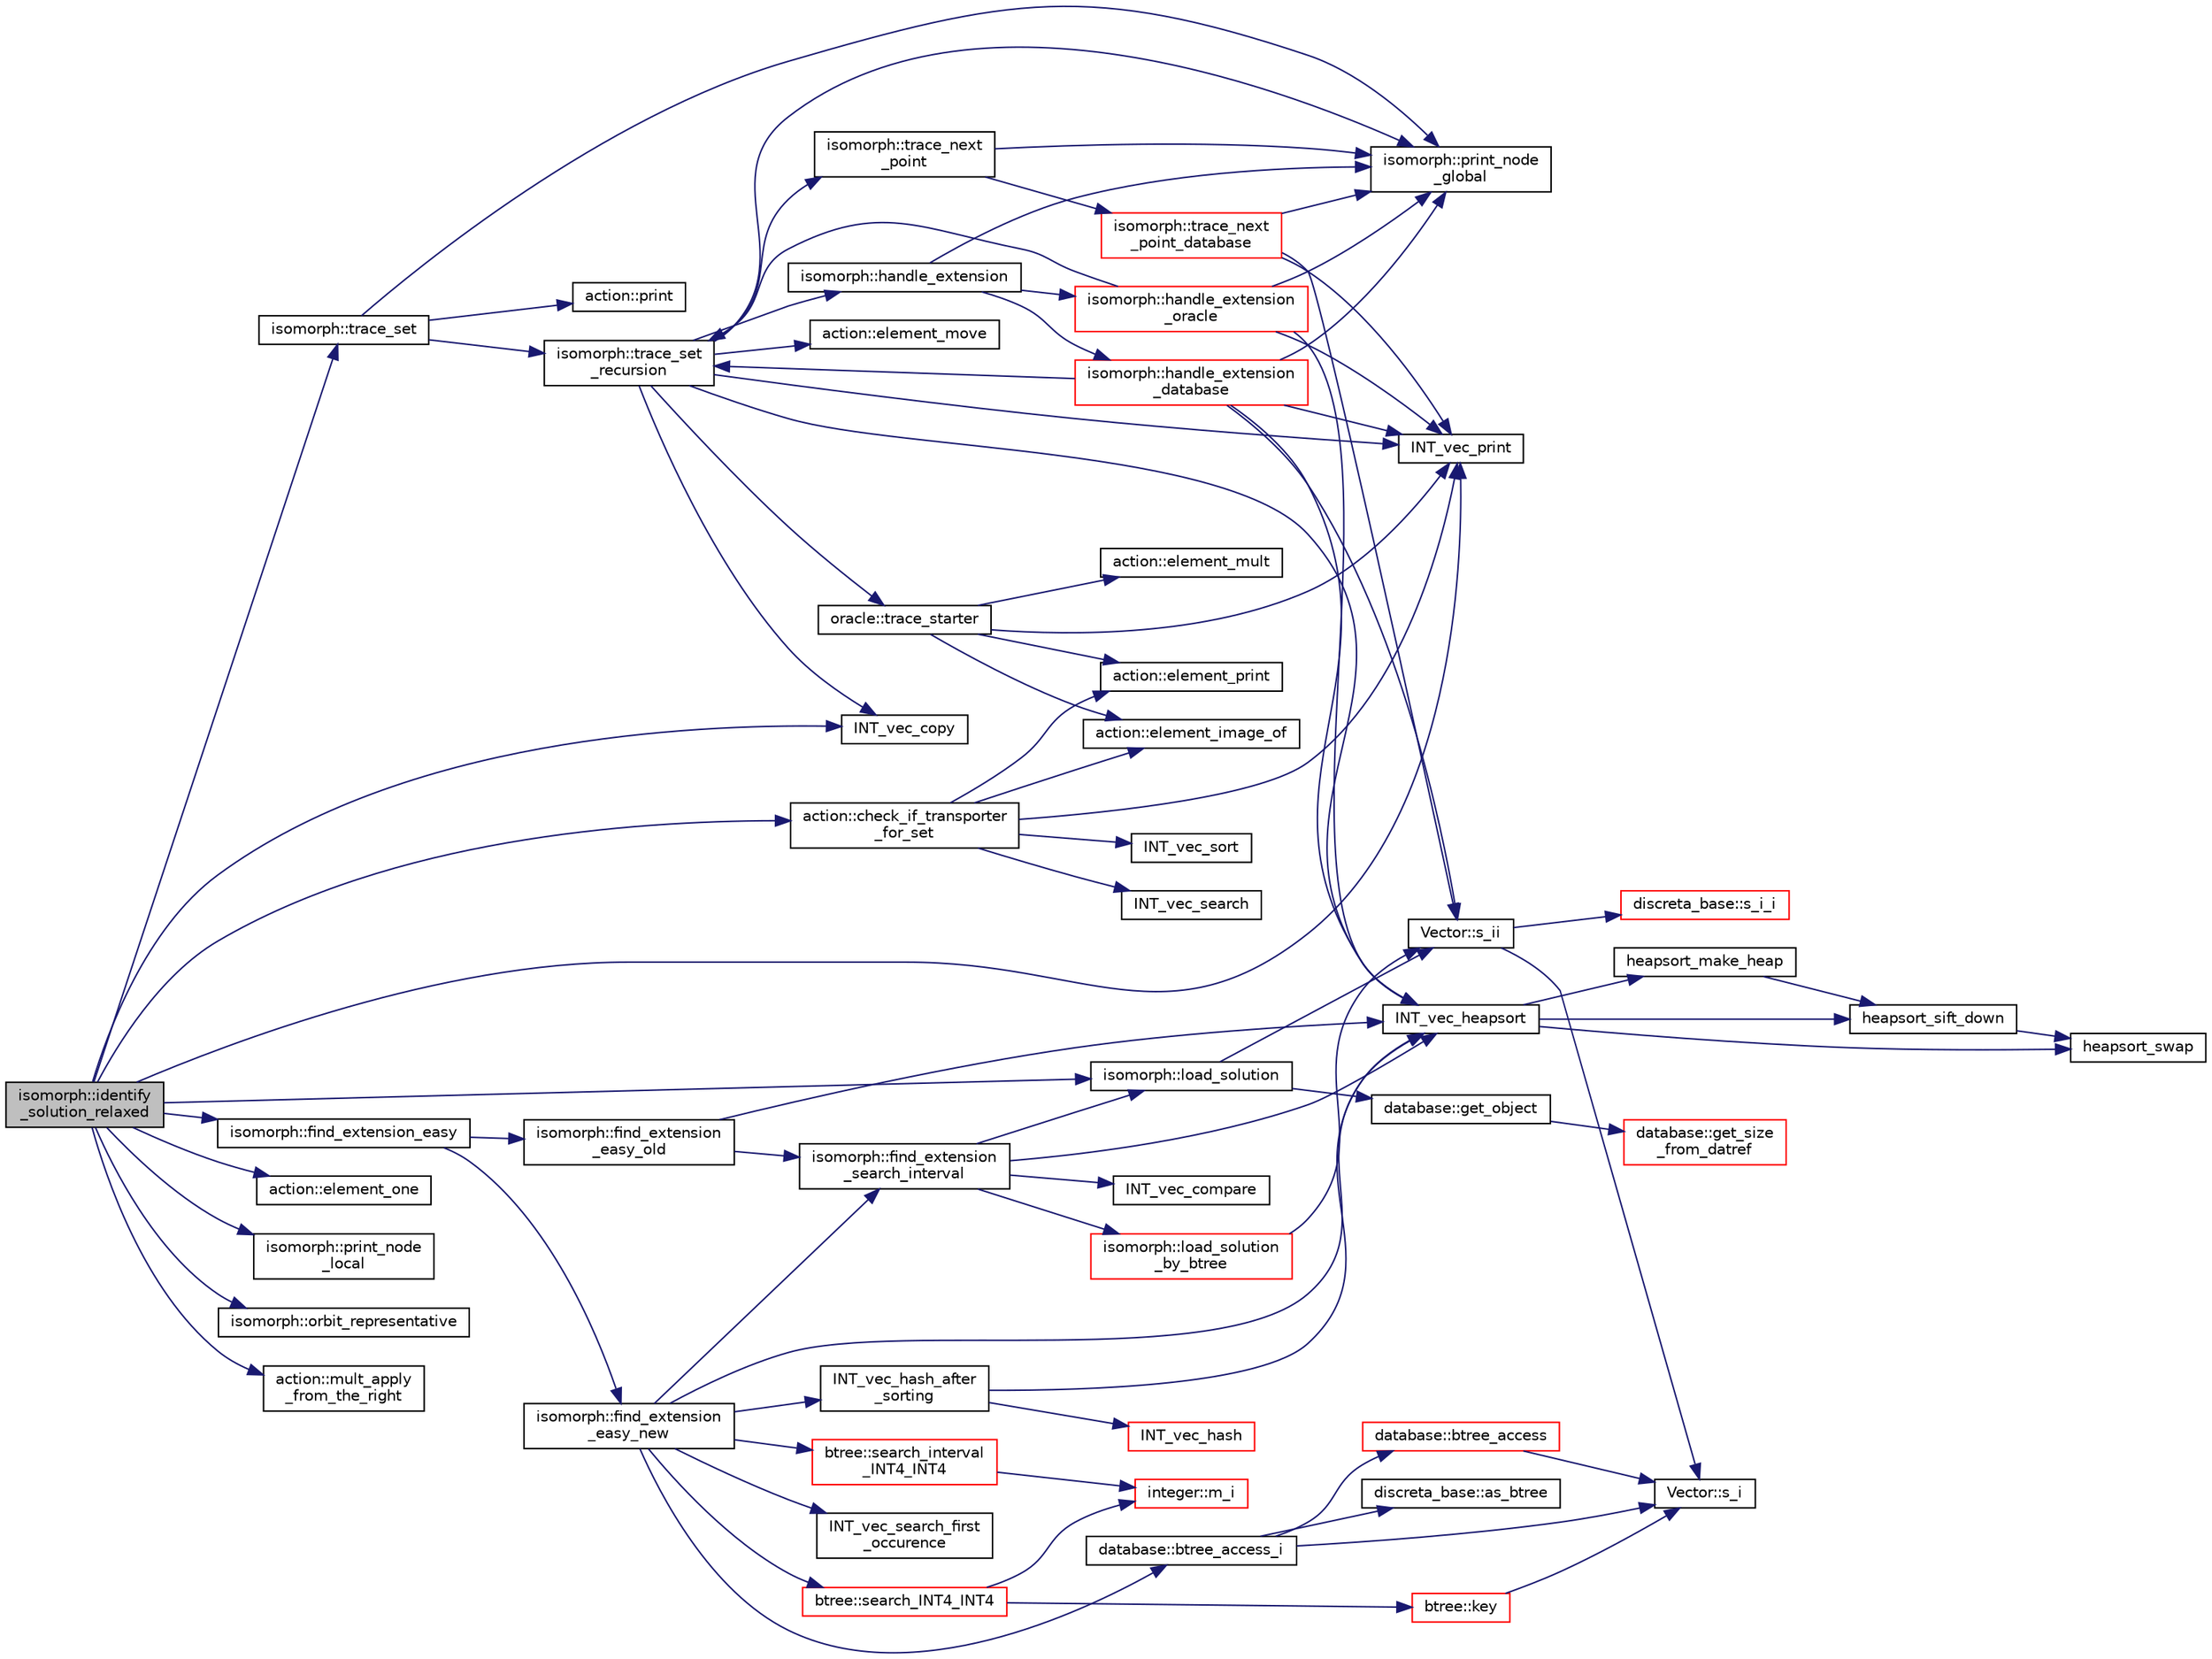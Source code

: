 digraph "isomorph::identify_solution_relaxed"
{
  edge [fontname="Helvetica",fontsize="10",labelfontname="Helvetica",labelfontsize="10"];
  node [fontname="Helvetica",fontsize="10",shape=record];
  rankdir="LR";
  Node4184 [label="isomorph::identify\l_solution_relaxed",height=0.2,width=0.4,color="black", fillcolor="grey75", style="filled", fontcolor="black"];
  Node4184 -> Node4185 [color="midnightblue",fontsize="10",style="solid",fontname="Helvetica"];
  Node4185 [label="INT_vec_copy",height=0.2,width=0.4,color="black", fillcolor="white", style="filled",URL="$df/dbf/sajeeb_8_c.html#ac2d875e27e009af6ec04d17254d11075"];
  Node4184 -> Node4186 [color="midnightblue",fontsize="10",style="solid",fontname="Helvetica"];
  Node4186 [label="action::element_one",height=0.2,width=0.4,color="black", fillcolor="white", style="filled",URL="$d2/d86/classaction.html#a780a105daf04d6d1fe7e2f63b3c88e3b"];
  Node4184 -> Node4187 [color="midnightblue",fontsize="10",style="solid",fontname="Helvetica"];
  Node4187 [label="isomorph::trace_set",height=0.2,width=0.4,color="black", fillcolor="white", style="filled",URL="$d3/d5f/classisomorph.html#ab7bbf8af4ad4d1c7bcbbd190ee2ce6a6"];
  Node4187 -> Node4188 [color="midnightblue",fontsize="10",style="solid",fontname="Helvetica"];
  Node4188 [label="isomorph::trace_set\l_recursion",height=0.2,width=0.4,color="black", fillcolor="white", style="filled",URL="$d3/d5f/classisomorph.html#a8ef29320b04d7ca09212706e47b013b9"];
  Node4188 -> Node4189 [color="midnightblue",fontsize="10",style="solid",fontname="Helvetica"];
  Node4189 [label="isomorph::print_node\l_global",height=0.2,width=0.4,color="black", fillcolor="white", style="filled",URL="$d3/d5f/classisomorph.html#ac62bed8edc25b5b50cc4f275f94c8470"];
  Node4188 -> Node4190 [color="midnightblue",fontsize="10",style="solid",fontname="Helvetica"];
  Node4190 [label="oracle::trace_starter",height=0.2,width=0.4,color="black", fillcolor="white", style="filled",URL="$d7/da7/classoracle.html#a1c0079d3860d8b80a918c3b37909fc35"];
  Node4190 -> Node4191 [color="midnightblue",fontsize="10",style="solid",fontname="Helvetica"];
  Node4191 [label="INT_vec_print",height=0.2,width=0.4,color="black", fillcolor="white", style="filled",URL="$df/dbf/sajeeb_8_c.html#a79a5901af0b47dd0d694109543c027fe"];
  Node4190 -> Node4192 [color="midnightblue",fontsize="10",style="solid",fontname="Helvetica"];
  Node4192 [label="action::element_print",height=0.2,width=0.4,color="black", fillcolor="white", style="filled",URL="$d2/d86/classaction.html#ae38c3ef3c1125213733d63c6fc3c40cd"];
  Node4190 -> Node4193 [color="midnightblue",fontsize="10",style="solid",fontname="Helvetica"];
  Node4193 [label="action::element_image_of",height=0.2,width=0.4,color="black", fillcolor="white", style="filled",URL="$d2/d86/classaction.html#ae09559d4537a048fc860f8a74a31393d"];
  Node4190 -> Node4194 [color="midnightblue",fontsize="10",style="solid",fontname="Helvetica"];
  Node4194 [label="action::element_mult",height=0.2,width=0.4,color="black", fillcolor="white", style="filled",URL="$d2/d86/classaction.html#ae9e36b2cae1f0f7bd7144097fa9a34b3"];
  Node4188 -> Node4185 [color="midnightblue",fontsize="10",style="solid",fontname="Helvetica"];
  Node4188 -> Node4191 [color="midnightblue",fontsize="10",style="solid",fontname="Helvetica"];
  Node4188 -> Node4195 [color="midnightblue",fontsize="10",style="solid",fontname="Helvetica"];
  Node4195 [label="action::element_move",height=0.2,width=0.4,color="black", fillcolor="white", style="filled",URL="$d2/d86/classaction.html#a550947491bbb534d3d7951f50198a874"];
  Node4188 -> Node4196 [color="midnightblue",fontsize="10",style="solid",fontname="Helvetica"];
  Node4196 [label="isomorph::trace_next\l_point",height=0.2,width=0.4,color="black", fillcolor="white", style="filled",URL="$d3/d5f/classisomorph.html#abbd0155495f572d2ba628955275cc7da"];
  Node4196 -> Node4189 [color="midnightblue",fontsize="10",style="solid",fontname="Helvetica"];
  Node4196 -> Node4197 [color="midnightblue",fontsize="10",style="solid",fontname="Helvetica"];
  Node4197 [label="isomorph::trace_next\l_point_database",height=0.2,width=0.4,color="red", fillcolor="white", style="filled",URL="$d3/d5f/classisomorph.html#a45b142052e2877d9dcaa9f805a95f18f"];
  Node4197 -> Node4189 [color="midnightblue",fontsize="10",style="solid",fontname="Helvetica"];
  Node4197 -> Node4240 [color="midnightblue",fontsize="10",style="solid",fontname="Helvetica"];
  Node4240 [label="Vector::s_ii",height=0.2,width=0.4,color="black", fillcolor="white", style="filled",URL="$d5/db2/class_vector.html#a75d4942cc7b9794717b4846c10520db8"];
  Node4240 -> Node4203 [color="midnightblue",fontsize="10",style="solid",fontname="Helvetica"];
  Node4203 [label="Vector::s_i",height=0.2,width=0.4,color="black", fillcolor="white", style="filled",URL="$d5/db2/class_vector.html#a1c4fe1752523df8119f70dd550244871"];
  Node4240 -> Node4241 [color="midnightblue",fontsize="10",style="solid",fontname="Helvetica"];
  Node4241 [label="discreta_base::s_i_i",height=0.2,width=0.4,color="red", fillcolor="white", style="filled",URL="$d7/d71/classdiscreta__base.html#aadb92c01fbe69b3034b0214b33fbc735"];
  Node4197 -> Node4191 [color="midnightblue",fontsize="10",style="solid",fontname="Helvetica"];
  Node4188 -> Node4248 [color="midnightblue",fontsize="10",style="solid",fontname="Helvetica"];
  Node4248 [label="INT_vec_heapsort",height=0.2,width=0.4,color="black", fillcolor="white", style="filled",URL="$d5/de2/foundations_2data__structures_2data__structures_8h.html#a3590ad9987f801fbfc94634300182f39"];
  Node4248 -> Node4249 [color="midnightblue",fontsize="10",style="solid",fontname="Helvetica"];
  Node4249 [label="heapsort_make_heap",height=0.2,width=0.4,color="black", fillcolor="white", style="filled",URL="$d4/dd7/sorting_8_c.html#a42f24453d7d77eeb1338ebd1a13cfdbb"];
  Node4249 -> Node4250 [color="midnightblue",fontsize="10",style="solid",fontname="Helvetica"];
  Node4250 [label="heapsort_sift_down",height=0.2,width=0.4,color="black", fillcolor="white", style="filled",URL="$d4/dd7/sorting_8_c.html#a65cbb1a6a3f01f511673705437ddc18b"];
  Node4250 -> Node4251 [color="midnightblue",fontsize="10",style="solid",fontname="Helvetica"];
  Node4251 [label="heapsort_swap",height=0.2,width=0.4,color="black", fillcolor="white", style="filled",URL="$d4/dd7/sorting_8_c.html#a8f048362e6065297b19b6975bcbbfcc6"];
  Node4248 -> Node4251 [color="midnightblue",fontsize="10",style="solid",fontname="Helvetica"];
  Node4248 -> Node4250 [color="midnightblue",fontsize="10",style="solid",fontname="Helvetica"];
  Node4188 -> Node4252 [color="midnightblue",fontsize="10",style="solid",fontname="Helvetica"];
  Node4252 [label="isomorph::handle_extension",height=0.2,width=0.4,color="black", fillcolor="white", style="filled",URL="$d3/d5f/classisomorph.html#add6e954f5b8fdcbd11c4743afb44531b"];
  Node4252 -> Node4189 [color="midnightblue",fontsize="10",style="solid",fontname="Helvetica"];
  Node4252 -> Node4253 [color="midnightblue",fontsize="10",style="solid",fontname="Helvetica"];
  Node4253 [label="isomorph::handle_extension\l_oracle",height=0.2,width=0.4,color="red", fillcolor="white", style="filled",URL="$d3/d5f/classisomorph.html#acc99e89e75ae8f8ddf2d5d5160363c6e"];
  Node4253 -> Node4189 [color="midnightblue",fontsize="10",style="solid",fontname="Helvetica"];
  Node4253 -> Node4188 [color="midnightblue",fontsize="10",style="solid",fontname="Helvetica"];
  Node4253 -> Node4191 [color="midnightblue",fontsize="10",style="solid",fontname="Helvetica"];
  Node4253 -> Node4248 [color="midnightblue",fontsize="10",style="solid",fontname="Helvetica"];
  Node4252 -> Node4263 [color="midnightblue",fontsize="10",style="solid",fontname="Helvetica"];
  Node4263 [label="isomorph::handle_extension\l_database",height=0.2,width=0.4,color="red", fillcolor="white", style="filled",URL="$d3/d5f/classisomorph.html#ad98512c3c74bafd90d4d23cf048ebc2e"];
  Node4263 -> Node4189 [color="midnightblue",fontsize="10",style="solid",fontname="Helvetica"];
  Node4263 -> Node4240 [color="midnightblue",fontsize="10",style="solid",fontname="Helvetica"];
  Node4263 -> Node4188 [color="midnightblue",fontsize="10",style="solid",fontname="Helvetica"];
  Node4263 -> Node4248 [color="midnightblue",fontsize="10",style="solid",fontname="Helvetica"];
  Node4263 -> Node4191 [color="midnightblue",fontsize="10",style="solid",fontname="Helvetica"];
  Node4187 -> Node4189 [color="midnightblue",fontsize="10",style="solid",fontname="Helvetica"];
  Node4187 -> Node4267 [color="midnightblue",fontsize="10",style="solid",fontname="Helvetica"];
  Node4267 [label="action::print",height=0.2,width=0.4,color="black", fillcolor="white", style="filled",URL="$d2/d86/classaction.html#ae4159079fcf493e0e110c2114cc0a52d"];
  Node4184 -> Node4268 [color="midnightblue",fontsize="10",style="solid",fontname="Helvetica"];
  Node4268 [label="isomorph::print_node\l_local",height=0.2,width=0.4,color="black", fillcolor="white", style="filled",URL="$d3/d5f/classisomorph.html#a0c0aa4acce86bf0b479a216a3afdabcc"];
  Node4184 -> Node4191 [color="midnightblue",fontsize="10",style="solid",fontname="Helvetica"];
  Node4184 -> Node4269 [color="midnightblue",fontsize="10",style="solid",fontname="Helvetica"];
  Node4269 [label="isomorph::find_extension_easy",height=0.2,width=0.4,color="black", fillcolor="white", style="filled",URL="$d3/d5f/classisomorph.html#a2861ed73bff2090e2c2a97e263258134"];
  Node4269 -> Node4270 [color="midnightblue",fontsize="10",style="solid",fontname="Helvetica"];
  Node4270 [label="isomorph::find_extension\l_easy_old",height=0.2,width=0.4,color="black", fillcolor="white", style="filled",URL="$d3/d5f/classisomorph.html#ac527cea5328b515e3194c998217ea0bf"];
  Node4270 -> Node4248 [color="midnightblue",fontsize="10",style="solid",fontname="Helvetica"];
  Node4270 -> Node4271 [color="midnightblue",fontsize="10",style="solid",fontname="Helvetica"];
  Node4271 [label="isomorph::find_extension\l_search_interval",height=0.2,width=0.4,color="black", fillcolor="white", style="filled",URL="$d3/d5f/classisomorph.html#af2d3de77d6df176083f2af2e1108ccb4"];
  Node4271 -> Node4272 [color="midnightblue",fontsize="10",style="solid",fontname="Helvetica"];
  Node4272 [label="isomorph::load_solution\l_by_btree",height=0.2,width=0.4,color="red", fillcolor="white", style="filled",URL="$d3/d5f/classisomorph.html#a7e1d9b879292c9f8c6a83c03073826f3"];
  Node4272 -> Node4240 [color="midnightblue",fontsize="10",style="solid",fontname="Helvetica"];
  Node4271 -> Node4273 [color="midnightblue",fontsize="10",style="solid",fontname="Helvetica"];
  Node4273 [label="isomorph::load_solution",height=0.2,width=0.4,color="black", fillcolor="white", style="filled",URL="$d3/d5f/classisomorph.html#a18df8e5d8ba2c2fe7c6d59a2d42768a5"];
  Node4273 -> Node4231 [color="midnightblue",fontsize="10",style="solid",fontname="Helvetica"];
  Node4231 [label="database::get_object",height=0.2,width=0.4,color="black", fillcolor="white", style="filled",URL="$db/d72/classdatabase.html#a2f58ec1301addabc2fb6544038e108c6"];
  Node4231 -> Node4232 [color="midnightblue",fontsize="10",style="solid",fontname="Helvetica"];
  Node4232 [label="database::get_size\l_from_datref",height=0.2,width=0.4,color="red", fillcolor="white", style="filled",URL="$db/d72/classdatabase.html#ae71e4c19b07a2d67682fbd4b069e9a7e"];
  Node4273 -> Node4240 [color="midnightblue",fontsize="10",style="solid",fontname="Helvetica"];
  Node4271 -> Node4248 [color="midnightblue",fontsize="10",style="solid",fontname="Helvetica"];
  Node4271 -> Node4274 [color="midnightblue",fontsize="10",style="solid",fontname="Helvetica"];
  Node4274 [label="INT_vec_compare",height=0.2,width=0.4,color="black", fillcolor="white", style="filled",URL="$d5/de2/foundations_2data__structures_2data__structures_8h.html#ac1a17fca23fb4a338aef8547a4c2fded"];
  Node4269 -> Node4275 [color="midnightblue",fontsize="10",style="solid",fontname="Helvetica"];
  Node4275 [label="isomorph::find_extension\l_easy_new",height=0.2,width=0.4,color="black", fillcolor="white", style="filled",URL="$d3/d5f/classisomorph.html#a239dde6a8264198fc3f6fb2e15cd882d"];
  Node4275 -> Node4248 [color="midnightblue",fontsize="10",style="solid",fontname="Helvetica"];
  Node4275 -> Node4276 [color="midnightblue",fontsize="10",style="solid",fontname="Helvetica"];
  Node4276 [label="INT_vec_hash_after\l_sorting",height=0.2,width=0.4,color="black", fillcolor="white", style="filled",URL="$d5/db4/io__and__os_8h.html#aeafeac33912863498dad1e3c222d54b7"];
  Node4276 -> Node4248 [color="midnightblue",fontsize="10",style="solid",fontname="Helvetica"];
  Node4276 -> Node4277 [color="midnightblue",fontsize="10",style="solid",fontname="Helvetica"];
  Node4277 [label="INT_vec_hash",height=0.2,width=0.4,color="red", fillcolor="white", style="filled",URL="$d4/d74/util_8_c.html#a2c14b1034b07b03b4df943066edeb99f"];
  Node4275 -> Node4279 [color="midnightblue",fontsize="10",style="solid",fontname="Helvetica"];
  Node4279 [label="INT_vec_search_first\l_occurence",height=0.2,width=0.4,color="black", fillcolor="white", style="filled",URL="$d5/de2/foundations_2data__structures_2data__structures_8h.html#a544ec7b1804104bea554694504404dfb"];
  Node4275 -> Node4201 [color="midnightblue",fontsize="10",style="solid",fontname="Helvetica"];
  Node4201 [label="database::btree_access_i",height=0.2,width=0.4,color="black", fillcolor="white", style="filled",URL="$db/d72/classdatabase.html#a215047d1b32b8bd54f91a7bdca168eee"];
  Node4201 -> Node4202 [color="midnightblue",fontsize="10",style="solid",fontname="Helvetica"];
  Node4202 [label="database::btree_access",height=0.2,width=0.4,color="red", fillcolor="white", style="filled",URL="$db/d72/classdatabase.html#a30109ba5488b06111439f887fc1ac499"];
  Node4202 -> Node4203 [color="midnightblue",fontsize="10",style="solid",fontname="Helvetica"];
  Node4201 -> Node4203 [color="midnightblue",fontsize="10",style="solid",fontname="Helvetica"];
  Node4201 -> Node4205 [color="midnightblue",fontsize="10",style="solid",fontname="Helvetica"];
  Node4205 [label="discreta_base::as_btree",height=0.2,width=0.4,color="black", fillcolor="white", style="filled",URL="$d7/d71/classdiscreta__base.html#a78e76674cef2ec113c17989c11288778"];
  Node4275 -> Node4280 [color="midnightblue",fontsize="10",style="solid",fontname="Helvetica"];
  Node4280 [label="btree::search_INT4_INT4",height=0.2,width=0.4,color="red", fillcolor="white", style="filled",URL="$dd/db0/classbtree.html#a8746bb2cda91692ba57e9a72dde59a23"];
  Node4280 -> Node4229 [color="midnightblue",fontsize="10",style="solid",fontname="Helvetica"];
  Node4229 [label="btree::key",height=0.2,width=0.4,color="red", fillcolor="white", style="filled",URL="$dd/db0/classbtree.html#abc561b2c60acc5a699637b7eb2549503"];
  Node4229 -> Node4203 [color="midnightblue",fontsize="10",style="solid",fontname="Helvetica"];
  Node4280 -> Node4281 [color="midnightblue",fontsize="10",style="solid",fontname="Helvetica"];
  Node4281 [label="integer::m_i",height=0.2,width=0.4,color="red", fillcolor="white", style="filled",URL="$d0/de5/classinteger.html#a869091f0a0f35f5354c8c4a70250e8a9"];
  Node4275 -> Node4289 [color="midnightblue",fontsize="10",style="solid",fontname="Helvetica"];
  Node4289 [label="btree::search_interval\l_INT4_INT4",height=0.2,width=0.4,color="red", fillcolor="white", style="filled",URL="$dd/db0/classbtree.html#a3bff689197882a625884b9625495c46f"];
  Node4289 -> Node4281 [color="midnightblue",fontsize="10",style="solid",fontname="Helvetica"];
  Node4275 -> Node4271 [color="midnightblue",fontsize="10",style="solid",fontname="Helvetica"];
  Node4184 -> Node4290 [color="midnightblue",fontsize="10",style="solid",fontname="Helvetica"];
  Node4290 [label="isomorph::orbit_representative",height=0.2,width=0.4,color="black", fillcolor="white", style="filled",URL="$d3/d5f/classisomorph.html#acdfd35e2cb33942945e10dedeb4a210f"];
  Node4184 -> Node4291 [color="midnightblue",fontsize="10",style="solid",fontname="Helvetica"];
  Node4291 [label="action::mult_apply\l_from_the_right",height=0.2,width=0.4,color="black", fillcolor="white", style="filled",URL="$d2/d86/classaction.html#a00d1b49d2550d6a4cec42543076aac5b"];
  Node4184 -> Node4273 [color="midnightblue",fontsize="10",style="solid",fontname="Helvetica"];
  Node4184 -> Node4292 [color="midnightblue",fontsize="10",style="solid",fontname="Helvetica"];
  Node4292 [label="action::check_if_transporter\l_for_set",height=0.2,width=0.4,color="black", fillcolor="white", style="filled",URL="$d2/d86/classaction.html#a84f3aaa00cbc09fb93f131b16d1fd290"];
  Node4292 -> Node4191 [color="midnightblue",fontsize="10",style="solid",fontname="Helvetica"];
  Node4292 -> Node4192 [color="midnightblue",fontsize="10",style="solid",fontname="Helvetica"];
  Node4292 -> Node4293 [color="midnightblue",fontsize="10",style="solid",fontname="Helvetica"];
  Node4293 [label="INT_vec_sort",height=0.2,width=0.4,color="black", fillcolor="white", style="filled",URL="$d5/de2/foundations_2data__structures_2data__structures_8h.html#a877cf6c0867f8a8e7c199476e640eca5"];
  Node4292 -> Node4193 [color="midnightblue",fontsize="10",style="solid",fontname="Helvetica"];
  Node4292 -> Node4294 [color="midnightblue",fontsize="10",style="solid",fontname="Helvetica"];
  Node4294 [label="INT_vec_search",height=0.2,width=0.4,color="black", fillcolor="white", style="filled",URL="$d5/de2/foundations_2data__structures_2data__structures_8h.html#ad103ef2316a1f671bdb68fd9cd9ba945"];
}
